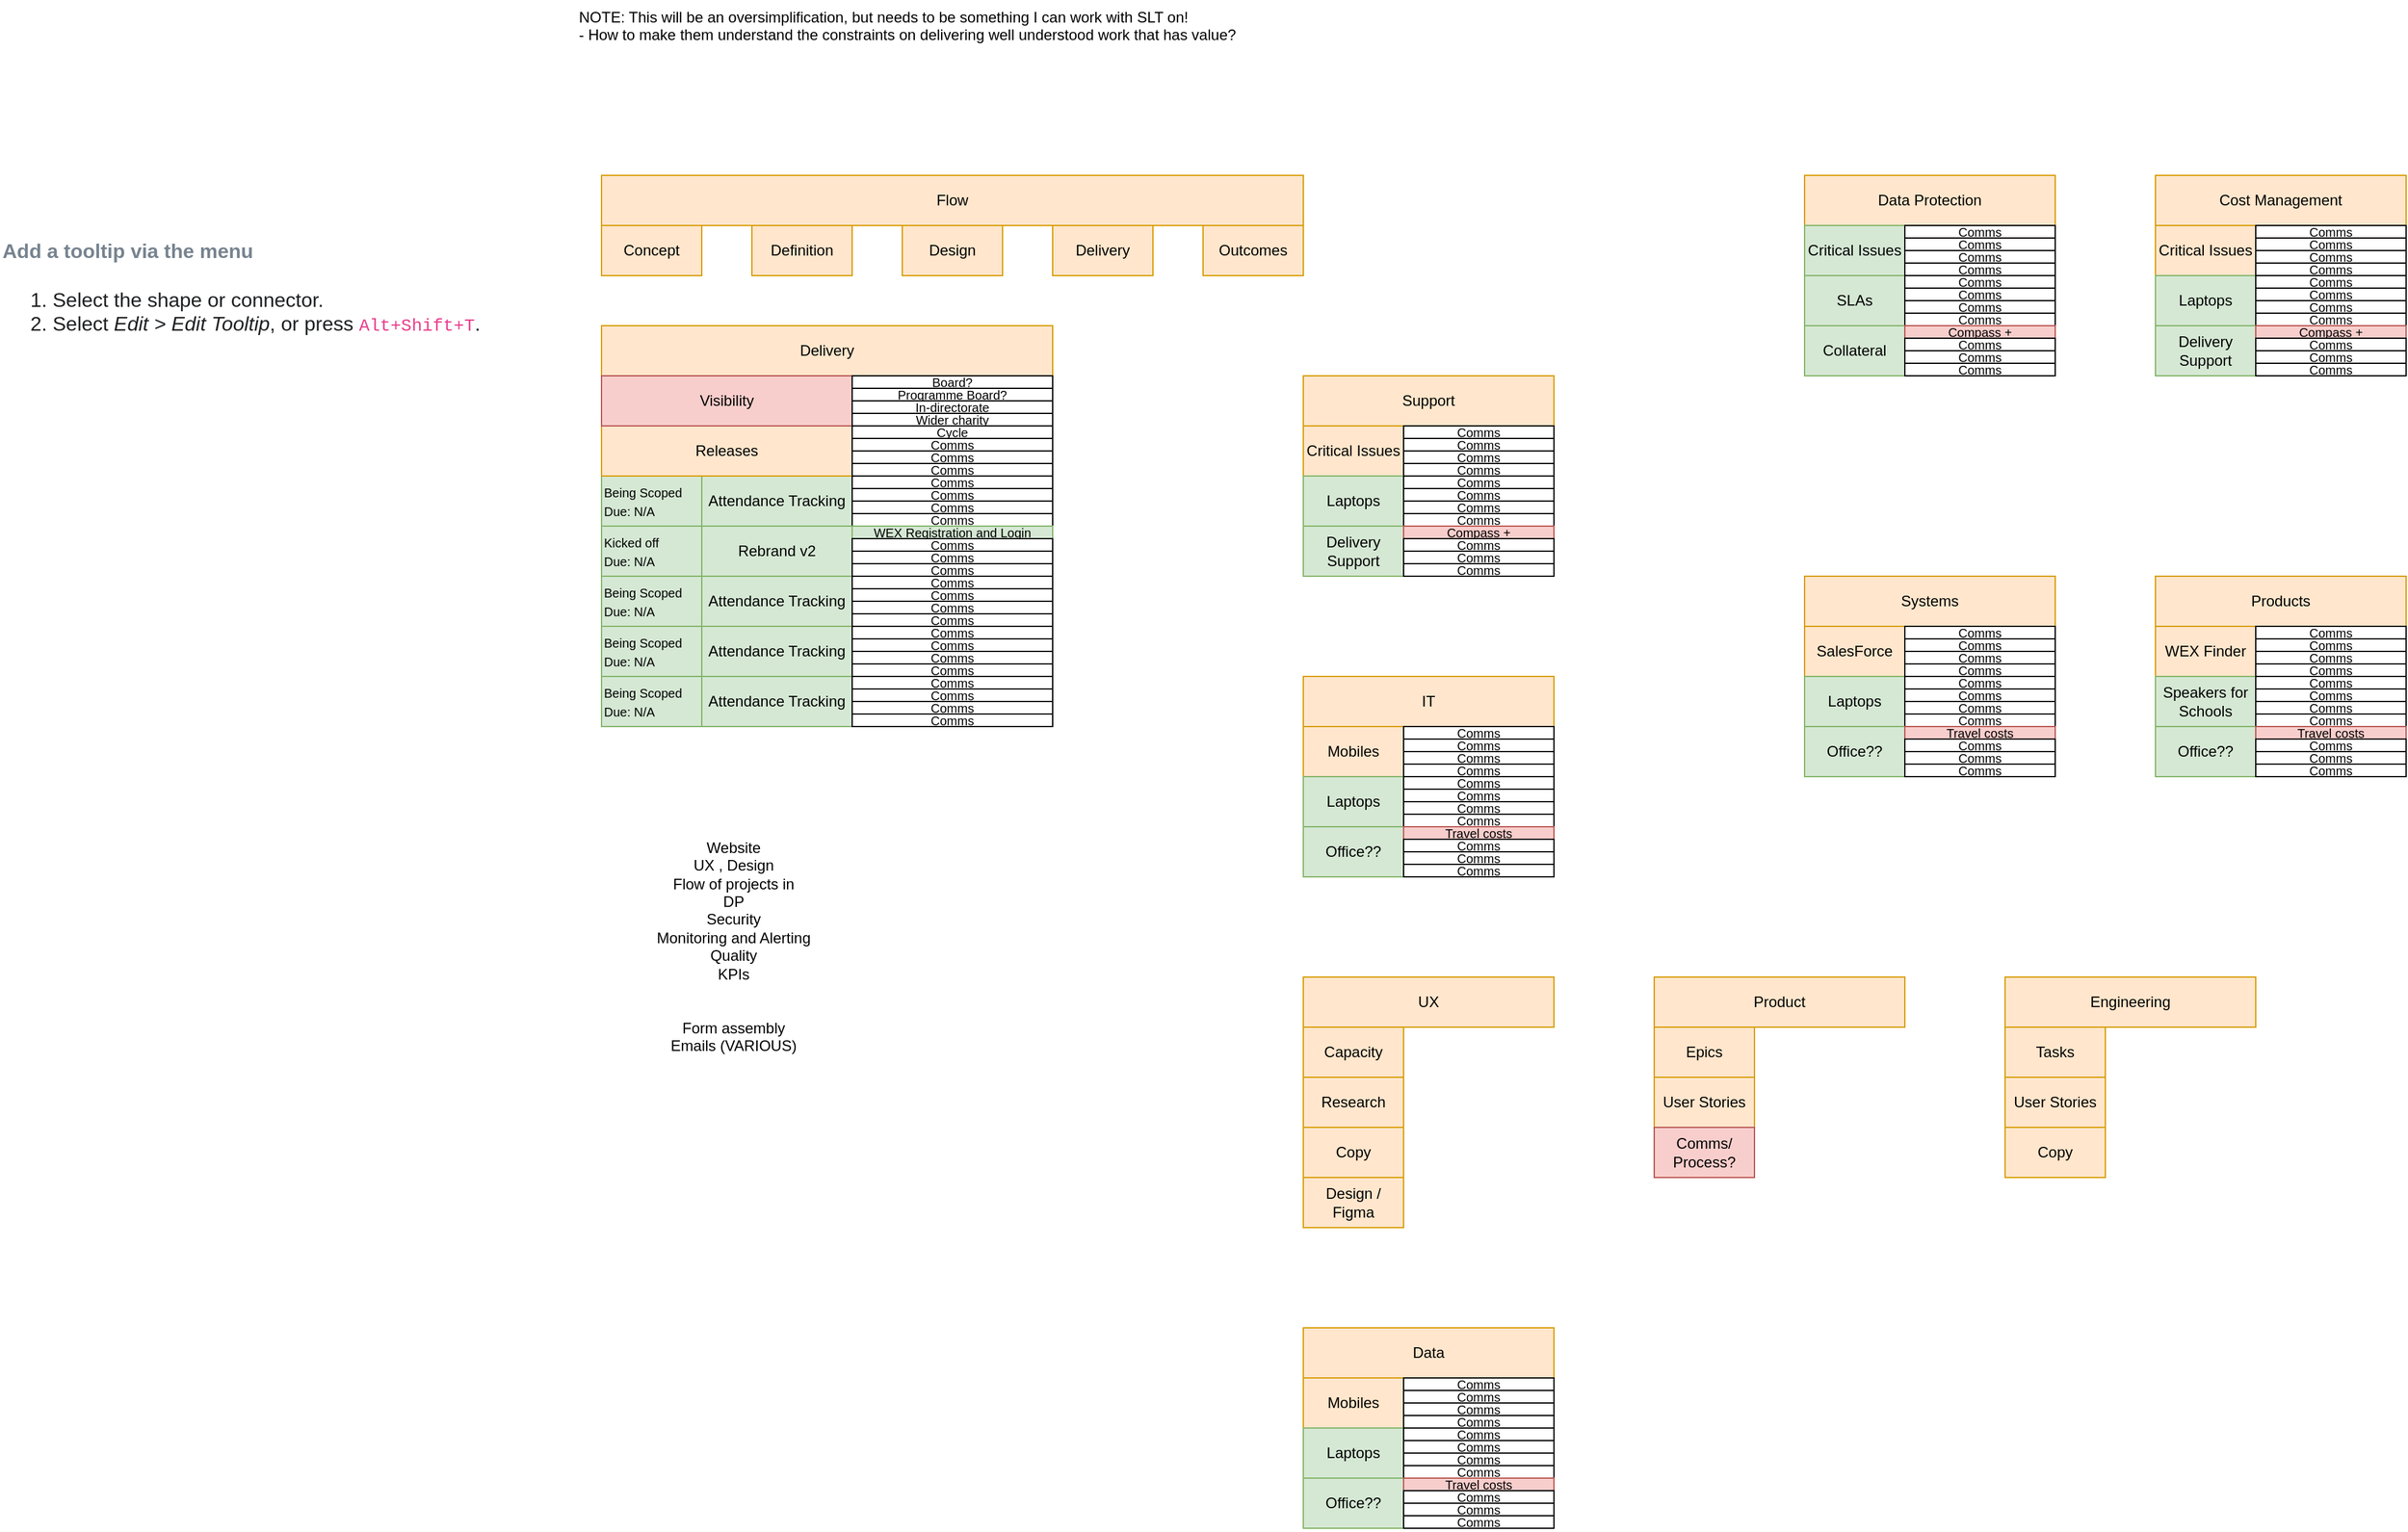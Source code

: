 <mxfile version="28.2.5">
  <diagram name="Page-1" id="2lxO7EbtZyUlad4pOYtL">
    <mxGraphModel dx="2276" dy="1851" grid="1" gridSize="10" guides="1" tooltips="1" connect="1" arrows="1" fold="1" page="1" pageScale="1" pageWidth="850" pageHeight="1100" math="0" shadow="0">
      <root>
        <mxCell id="0" />
        <mxCell id="1" parent="0" />
        <UserObject label="IT" tooltip="- KPIs for IT?&#xa;- What is good vs great?&#xa;- Visibility of capacity?&#xa;" id="mEJ6w_H8EPU12mAF9A9W-1">
          <mxCell style="rounded=0;whiteSpace=wrap;html=1;fillColor=#ffe6cc;strokeColor=#d79b00;" parent="1" vertex="1">
            <mxGeometry x="560" y="440" width="200" height="40" as="geometry" />
          </mxCell>
        </UserObject>
        <mxCell id="mEJ6w_H8EPU12mAF9A9W-2" value="Mobiles" style="rounded=0;whiteSpace=wrap;html=1;fillColor=#ffe6cc;strokeColor=#d79b00;" parent="1" vertex="1">
          <mxGeometry x="560" y="480" width="80" height="40" as="geometry" />
        </mxCell>
        <mxCell id="mEJ6w_H8EPU12mAF9A9W-3" value="&lt;font style=&quot;font-size: 10px;&quot;&gt;Comms&lt;/font&gt;" style="rounded=0;whiteSpace=wrap;html=1;" parent="1" vertex="1">
          <mxGeometry x="640" y="480" width="120" height="10" as="geometry" />
        </mxCell>
        <mxCell id="mEJ6w_H8EPU12mAF9A9W-4" value="&lt;font style=&quot;font-size: 10px;&quot;&gt;Comms&lt;/font&gt;" style="rounded=0;whiteSpace=wrap;html=1;" parent="1" vertex="1">
          <mxGeometry x="640" y="490" width="120" height="10" as="geometry" />
        </mxCell>
        <mxCell id="mEJ6w_H8EPU12mAF9A9W-5" value="&lt;font style=&quot;font-size: 10px;&quot;&gt;Comms&lt;/font&gt;" style="rounded=0;whiteSpace=wrap;html=1;" parent="1" vertex="1">
          <mxGeometry x="640" y="500" width="120" height="10" as="geometry" />
        </mxCell>
        <mxCell id="mEJ6w_H8EPU12mAF9A9W-6" value="&lt;font style=&quot;font-size: 10px;&quot;&gt;Comms&lt;/font&gt;" style="rounded=0;whiteSpace=wrap;html=1;" parent="1" vertex="1">
          <mxGeometry x="640" y="510" width="120" height="10" as="geometry" />
        </mxCell>
        <mxCell id="2G15BkCVdRAN__nvlhu--1" value="Website&lt;div&gt;UX , Design&lt;/div&gt;&lt;div&gt;Flow of projects in&lt;/div&gt;&lt;div&gt;DP&lt;/div&gt;&lt;div&gt;Security&lt;/div&gt;&lt;div&gt;Monitoring and Alerting&lt;/div&gt;&lt;div&gt;Quality&lt;/div&gt;&lt;div&gt;KPIs&lt;/div&gt;&lt;div&gt;&lt;br&gt;&lt;/div&gt;&lt;div&gt;&lt;br&gt;&lt;/div&gt;&lt;div&gt;Form assembly&lt;/div&gt;&lt;div&gt;Emails (VARIOUS)&lt;/div&gt;&lt;div&gt;&lt;br&gt;&lt;/div&gt;&lt;div&gt;&lt;br&gt;&lt;/div&gt;" style="text;html=1;align=center;verticalAlign=middle;resizable=0;points=[];autosize=1;strokeColor=none;fillColor=none;" vertex="1" parent="1">
          <mxGeometry x="30" y="565" width="150" height="210" as="geometry" />
        </mxCell>
        <mxCell id="2G15BkCVdRAN__nvlhu--2" value="&lt;p style=&quot;box-sizing: border-box; margin-top: 0px; margin-bottom: 1rem; color: rgb(119, 131, 143); line-height: 1.7; font-family: Poppins, Helvetica, Arial, sans-serif; font-size: 16px; font-style: normal; font-variant-ligatures: normal; font-variant-caps: normal; font-weight: 400; letter-spacing: normal; orphans: 2; text-align: left; text-indent: 0px; text-transform: none; widows: 2; word-spacing: 0px; -webkit-text-stroke-width: 0px; white-space: normal; background-color: rgb(255, 255, 255); text-decoration-thickness: initial; text-decoration-style: initial; text-decoration-color: initial;&quot;&gt;&lt;strong style=&quot;box-sizing: border-box; font-weight: 600;&quot;&gt;Add a tooltip via the menu&lt;/strong&gt;&lt;/p&gt;&lt;ol style=&quot;box-sizing: border-box; margin-top: 0px; margin-bottom: 1rem; color: rgb(30, 32, 34); font-family: Poppins, Helvetica, Arial, sans-serif; font-size: 16px; font-style: normal; font-variant-ligatures: normal; font-variant-caps: normal; font-weight: 400; letter-spacing: normal; orphans: 2; text-align: left; text-indent: 0px; text-transform: none; widows: 2; word-spacing: 0px; -webkit-text-stroke-width: 0px; white-space: normal; background-color: rgb(255, 255, 255); text-decoration-thickness: initial; text-decoration-style: initial; text-decoration-color: initial;&quot;&gt;&lt;li style=&quot;box-sizing: border-box;&quot;&gt;Select the shape or connector.&lt;/li&gt;&lt;li style=&quot;box-sizing: border-box;&quot;&gt;Select&lt;span&gt;&amp;nbsp;&lt;/span&gt;&lt;em style=&quot;box-sizing: border-box;&quot;&gt;Edit &amp;gt; Edit Tooltip&lt;/em&gt;, or press&lt;span&gt;&amp;nbsp;&lt;/span&gt;&lt;code class=&quot;language-plaintext highlighter-rouge&quot; style=&quot;box-sizing: border-box; font-family: SFMono-Regular, Menlo, Monaco, Consolas, &amp;quot;Liberation Mono&amp;quot;, &amp;quot;Courier New&amp;quot;, monospace; font-size: 14px; color: rgb(232, 62, 140); word-break: break-word;&quot;&gt;Alt+Shift+T&lt;/code&gt;.&lt;/li&gt;&lt;/ol&gt;" style="text;whiteSpace=wrap;html=1;" vertex="1" parent="1">
          <mxGeometry x="-480" y="80" width="410" height="120" as="geometry" />
        </mxCell>
        <UserObject label="Delivery" tooltip="- KPIs for IT?&#xa;- What is good vs great?&#xa;- Visibility of capacity?&#xa;" id="2G15BkCVdRAN__nvlhu--3">
          <mxCell style="rounded=0;whiteSpace=wrap;html=1;fillColor=#ffe6cc;strokeColor=#d79b00;" vertex="1" parent="1">
            <mxGeometry y="160" width="360" height="40" as="geometry" />
          </mxCell>
        </UserObject>
        <mxCell id="2G15BkCVdRAN__nvlhu--4" value="Attendance Tracking" style="rounded=0;whiteSpace=wrap;html=1;fillColor=#d5e8d4;strokeColor=#82b366;" vertex="1" parent="1">
          <mxGeometry x="80" y="280" width="120" height="40" as="geometry" />
        </mxCell>
        <mxCell id="2G15BkCVdRAN__nvlhu--5" value="&lt;font style=&quot;font-size: 10px;&quot;&gt;Comms&lt;/font&gt;" style="rounded=0;whiteSpace=wrap;html=1;" vertex="1" parent="1">
          <mxGeometry x="200" y="280" width="160" height="10" as="geometry" />
        </mxCell>
        <mxCell id="2G15BkCVdRAN__nvlhu--6" value="&lt;font style=&quot;font-size: 10px;&quot;&gt;Comms&lt;/font&gt;" style="rounded=0;whiteSpace=wrap;html=1;" vertex="1" parent="1">
          <mxGeometry x="200" y="290" width="160" height="10" as="geometry" />
        </mxCell>
        <mxCell id="2G15BkCVdRAN__nvlhu--7" value="&lt;font style=&quot;font-size: 10px;&quot;&gt;Comms&lt;/font&gt;" style="rounded=0;whiteSpace=wrap;html=1;" vertex="1" parent="1">
          <mxGeometry x="200" y="300" width="160" height="10" as="geometry" />
        </mxCell>
        <mxCell id="2G15BkCVdRAN__nvlhu--8" value="&lt;font style=&quot;font-size: 10px;&quot;&gt;Comms&lt;/font&gt;" style="rounded=0;whiteSpace=wrap;html=1;" vertex="1" parent="1">
          <mxGeometry x="200" y="310" width="160" height="10" as="geometry" />
        </mxCell>
        <mxCell id="2G15BkCVdRAN__nvlhu--9" value="Laptops" style="rounded=0;whiteSpace=wrap;html=1;fillColor=#d5e8d4;strokeColor=#82b366;" vertex="1" parent="1">
          <mxGeometry x="560" y="520" width="80" height="40" as="geometry" />
        </mxCell>
        <UserObject label="Office??" tooltip="- Why is this here?" id="2G15BkCVdRAN__nvlhu--10">
          <mxCell style="rounded=0;whiteSpace=wrap;html=1;fillColor=#d5e8d4;strokeColor=#82b366;" vertex="1" parent="1">
            <mxGeometry x="560" y="560" width="80" height="40" as="geometry" />
          </mxCell>
        </UserObject>
        <UserObject label="Flow" tooltip="- KPIs for IT?&#xa;- What is good vs great?&#xa;- Visibility of capacity?&#xa;" id="2G15BkCVdRAN__nvlhu--11">
          <mxCell style="rounded=0;whiteSpace=wrap;html=1;fillColor=#ffe6cc;strokeColor=#d79b00;" vertex="1" parent="1">
            <mxGeometry y="40" width="560" height="40" as="geometry" />
          </mxCell>
        </UserObject>
        <mxCell id="2G15BkCVdRAN__nvlhu--12" value="Concept" style="rounded=0;whiteSpace=wrap;html=1;fillColor=#ffe6cc;strokeColor=#d79b00;" vertex="1" parent="1">
          <mxGeometry y="80" width="80" height="40" as="geometry" />
        </mxCell>
        <mxCell id="2G15BkCVdRAN__nvlhu--13" value="Definition" style="rounded=0;whiteSpace=wrap;html=1;fillColor=#ffe6cc;strokeColor=#d79b00;" vertex="1" parent="1">
          <mxGeometry x="120" y="80" width="80" height="40" as="geometry" />
        </mxCell>
        <mxCell id="2G15BkCVdRAN__nvlhu--14" value="Design" style="rounded=0;whiteSpace=wrap;html=1;fillColor=#ffe6cc;strokeColor=#d79b00;" vertex="1" parent="1">
          <mxGeometry x="240" y="80" width="80" height="40" as="geometry" />
        </mxCell>
        <mxCell id="2G15BkCVdRAN__nvlhu--15" value="Delivery" style="rounded=0;whiteSpace=wrap;html=1;fillColor=#ffe6cc;strokeColor=#d79b00;" vertex="1" parent="1">
          <mxGeometry x="360" y="80" width="80" height="40" as="geometry" />
        </mxCell>
        <mxCell id="2G15BkCVdRAN__nvlhu--16" value="Outcomes" style="rounded=0;whiteSpace=wrap;html=1;fillColor=#ffe6cc;strokeColor=#d79b00;" vertex="1" parent="1">
          <mxGeometry x="480" y="80" width="80" height="40" as="geometry" />
        </mxCell>
        <mxCell id="2G15BkCVdRAN__nvlhu--17" value="NOTE: This will be an oversimplification, but needs to be something I can work with SLT on!&lt;div&gt;- How to make them understand the constraints on delivering well understood work that has value?&lt;/div&gt;&lt;div&gt;&lt;br&gt;&lt;/div&gt;&lt;div&gt;&lt;br&gt;&lt;/div&gt;" style="text;html=1;align=left;verticalAlign=middle;resizable=0;points=[];autosize=1;strokeColor=none;fillColor=none;" vertex="1" parent="1">
          <mxGeometry x="-20" y="-100" width="550" height="70" as="geometry" />
        </mxCell>
        <mxCell id="2G15BkCVdRAN__nvlhu--18" value="&lt;font style=&quot;font-size: 10px;&quot;&gt;Comms&lt;/font&gt;" style="rounded=0;whiteSpace=wrap;html=1;" vertex="1" parent="1">
          <mxGeometry x="640" y="520" width="120" height="10" as="geometry" />
        </mxCell>
        <mxCell id="2G15BkCVdRAN__nvlhu--19" value="&lt;font style=&quot;font-size: 10px;&quot;&gt;Comms&lt;/font&gt;" style="rounded=0;whiteSpace=wrap;html=1;" vertex="1" parent="1">
          <mxGeometry x="640" y="530" width="120" height="10" as="geometry" />
        </mxCell>
        <mxCell id="2G15BkCVdRAN__nvlhu--20" value="&lt;font style=&quot;font-size: 10px;&quot;&gt;Comms&lt;/font&gt;" style="rounded=0;whiteSpace=wrap;html=1;" vertex="1" parent="1">
          <mxGeometry x="640" y="540" width="120" height="10" as="geometry" />
        </mxCell>
        <mxCell id="2G15BkCVdRAN__nvlhu--21" value="&lt;font style=&quot;font-size: 10px;&quot;&gt;Comms&lt;/font&gt;" style="rounded=0;whiteSpace=wrap;html=1;" vertex="1" parent="1">
          <mxGeometry x="640" y="550" width="120" height="10" as="geometry" />
        </mxCell>
        <UserObject label="&lt;font style=&quot;font-size: 10px;&quot;&gt;Travel costs&lt;/font&gt;" tooltip="- Andy on remote contract." id="2G15BkCVdRAN__nvlhu--22">
          <mxCell style="rounded=0;whiteSpace=wrap;html=1;fillColor=#f8cecc;strokeColor=#b85450;" vertex="1" parent="1">
            <mxGeometry x="640" y="560" width="120" height="10" as="geometry" />
          </mxCell>
        </UserObject>
        <mxCell id="2G15BkCVdRAN__nvlhu--23" value="&lt;font style=&quot;font-size: 10px;&quot;&gt;Comms&lt;/font&gt;" style="rounded=0;whiteSpace=wrap;html=1;" vertex="1" parent="1">
          <mxGeometry x="640" y="570" width="120" height="10" as="geometry" />
        </mxCell>
        <mxCell id="2G15BkCVdRAN__nvlhu--24" value="&lt;font style=&quot;font-size: 10px;&quot;&gt;Comms&lt;/font&gt;" style="rounded=0;whiteSpace=wrap;html=1;" vertex="1" parent="1">
          <mxGeometry x="640" y="580" width="120" height="10" as="geometry" />
        </mxCell>
        <mxCell id="2G15BkCVdRAN__nvlhu--25" value="&lt;font style=&quot;font-size: 10px;&quot;&gt;Comms&lt;/font&gt;" style="rounded=0;whiteSpace=wrap;html=1;" vertex="1" parent="1">
          <mxGeometry x="640" y="590" width="120" height="10" as="geometry" />
        </mxCell>
        <UserObject label="UX" tooltip="- KPIs for IT?&#xa;- What is good vs great?&#xa;- Visibility of capacity?&#xa;" id="2G15BkCVdRAN__nvlhu--26">
          <mxCell style="rounded=0;whiteSpace=wrap;html=1;fillColor=#ffe6cc;strokeColor=#d79b00;" vertex="1" parent="1">
            <mxGeometry x="560" y="680" width="200" height="40" as="geometry" />
          </mxCell>
        </UserObject>
        <UserObject label="Capacity" tooltip="- KPIs for IT?&#xa;- What is good vs great?&#xa;- Visibility of capacity?&#xa;" id="2G15BkCVdRAN__nvlhu--27">
          <mxCell style="rounded=0;whiteSpace=wrap;html=1;fillColor=#ffe6cc;strokeColor=#d79b00;" vertex="1" parent="1">
            <mxGeometry x="560" y="720" width="80" height="40" as="geometry" />
          </mxCell>
        </UserObject>
        <UserObject label="Research" tooltip="- KPIs for IT?&#xa;- What is good vs great?&#xa;- Visibility of capacity?&#xa;" id="2G15BkCVdRAN__nvlhu--28">
          <mxCell style="rounded=0;whiteSpace=wrap;html=1;fillColor=#ffe6cc;strokeColor=#d79b00;" vertex="1" parent="1">
            <mxGeometry x="560" y="760" width="80" height="40" as="geometry" />
          </mxCell>
        </UserObject>
        <mxCell id="2G15BkCVdRAN__nvlhu--29" value="&lt;font style=&quot;font-size: 10px;&quot;&gt;Being Scoped&lt;/font&gt;&lt;div&gt;&lt;font style=&quot;font-size: 10px;&quot;&gt;Due: N/A&lt;/font&gt;&lt;/div&gt;" style="rounded=0;whiteSpace=wrap;html=1;align=left;fillColor=#d5e8d4;strokeColor=#82b366;" vertex="1" parent="1">
          <mxGeometry y="280" width="80" height="40" as="geometry" />
        </mxCell>
        <mxCell id="2G15BkCVdRAN__nvlhu--30" value="Rebrand v2" style="rounded=0;whiteSpace=wrap;html=1;fillColor=#d5e8d4;strokeColor=#82b366;" vertex="1" parent="1">
          <mxGeometry x="80" y="320" width="120" height="40" as="geometry" />
        </mxCell>
        <mxCell id="2G15BkCVdRAN__nvlhu--31" value="&lt;font style=&quot;font-size: 10px;&quot;&gt;WEX Registration and Login&lt;/font&gt;" style="rounded=0;whiteSpace=wrap;html=1;fillColor=#d5e8d4;strokeColor=#82b366;" vertex="1" parent="1">
          <mxGeometry x="200" y="320" width="160" height="10" as="geometry" />
        </mxCell>
        <mxCell id="2G15BkCVdRAN__nvlhu--32" value="&lt;font style=&quot;font-size: 10px;&quot;&gt;Comms&lt;/font&gt;" style="rounded=0;whiteSpace=wrap;html=1;" vertex="1" parent="1">
          <mxGeometry x="200" y="330" width="160" height="10" as="geometry" />
        </mxCell>
        <mxCell id="2G15BkCVdRAN__nvlhu--33" value="&lt;font style=&quot;font-size: 10px;&quot;&gt;Comms&lt;/font&gt;" style="rounded=0;whiteSpace=wrap;html=1;" vertex="1" parent="1">
          <mxGeometry x="200" y="340" width="160" height="10" as="geometry" />
        </mxCell>
        <mxCell id="2G15BkCVdRAN__nvlhu--34" value="&lt;font style=&quot;font-size: 10px;&quot;&gt;Comms&lt;/font&gt;" style="rounded=0;whiteSpace=wrap;html=1;" vertex="1" parent="1">
          <mxGeometry x="200" y="350" width="160" height="10" as="geometry" />
        </mxCell>
        <mxCell id="2G15BkCVdRAN__nvlhu--35" value="&lt;font style=&quot;font-size: 10px;&quot;&gt;Kicked off&lt;/font&gt;&lt;div&gt;&lt;font style=&quot;font-size: 10px;&quot;&gt;Due: N/A&lt;/font&gt;&lt;/div&gt;" style="rounded=0;whiteSpace=wrap;html=1;align=left;fillColor=#d5e8d4;strokeColor=#82b366;" vertex="1" parent="1">
          <mxGeometry y="320" width="80" height="40" as="geometry" />
        </mxCell>
        <mxCell id="2G15BkCVdRAN__nvlhu--36" value="Attendance Tracking" style="rounded=0;whiteSpace=wrap;html=1;fillColor=#d5e8d4;strokeColor=#82b366;" vertex="1" parent="1">
          <mxGeometry x="80" y="360" width="120" height="40" as="geometry" />
        </mxCell>
        <mxCell id="2G15BkCVdRAN__nvlhu--37" value="&lt;font style=&quot;font-size: 10px;&quot;&gt;Comms&lt;/font&gt;" style="rounded=0;whiteSpace=wrap;html=1;" vertex="1" parent="1">
          <mxGeometry x="200" y="360" width="160" height="10" as="geometry" />
        </mxCell>
        <mxCell id="2G15BkCVdRAN__nvlhu--38" value="&lt;font style=&quot;font-size: 10px;&quot;&gt;Comms&lt;/font&gt;" style="rounded=0;whiteSpace=wrap;html=1;" vertex="1" parent="1">
          <mxGeometry x="200" y="370" width="160" height="10" as="geometry" />
        </mxCell>
        <mxCell id="2G15BkCVdRAN__nvlhu--39" value="&lt;font style=&quot;font-size: 10px;&quot;&gt;Comms&lt;/font&gt;" style="rounded=0;whiteSpace=wrap;html=1;" vertex="1" parent="1">
          <mxGeometry x="200" y="380" width="160" height="10" as="geometry" />
        </mxCell>
        <mxCell id="2G15BkCVdRAN__nvlhu--40" value="&lt;font style=&quot;font-size: 10px;&quot;&gt;Comms&lt;/font&gt;" style="rounded=0;whiteSpace=wrap;html=1;" vertex="1" parent="1">
          <mxGeometry x="200" y="390" width="160" height="10" as="geometry" />
        </mxCell>
        <mxCell id="2G15BkCVdRAN__nvlhu--41" value="&lt;font style=&quot;font-size: 10px;&quot;&gt;Being Scoped&lt;/font&gt;&lt;div&gt;&lt;font style=&quot;font-size: 10px;&quot;&gt;Due: N/A&lt;/font&gt;&lt;/div&gt;" style="rounded=0;whiteSpace=wrap;html=1;align=left;fillColor=#d5e8d4;strokeColor=#82b366;" vertex="1" parent="1">
          <mxGeometry y="360" width="80" height="40" as="geometry" />
        </mxCell>
        <mxCell id="2G15BkCVdRAN__nvlhu--42" value="Attendance Tracking" style="rounded=0;whiteSpace=wrap;html=1;fillColor=#d5e8d4;strokeColor=#82b366;" vertex="1" parent="1">
          <mxGeometry x="80" y="400" width="120" height="40" as="geometry" />
        </mxCell>
        <mxCell id="2G15BkCVdRAN__nvlhu--43" value="&lt;font style=&quot;font-size: 10px;&quot;&gt;Comms&lt;/font&gt;" style="rounded=0;whiteSpace=wrap;html=1;" vertex="1" parent="1">
          <mxGeometry x="200" y="400" width="160" height="10" as="geometry" />
        </mxCell>
        <mxCell id="2G15BkCVdRAN__nvlhu--44" value="&lt;font style=&quot;font-size: 10px;&quot;&gt;Comms&lt;/font&gt;" style="rounded=0;whiteSpace=wrap;html=1;" vertex="1" parent="1">
          <mxGeometry x="200" y="410" width="160" height="10" as="geometry" />
        </mxCell>
        <mxCell id="2G15BkCVdRAN__nvlhu--45" value="&lt;font style=&quot;font-size: 10px;&quot;&gt;Comms&lt;/font&gt;" style="rounded=0;whiteSpace=wrap;html=1;" vertex="1" parent="1">
          <mxGeometry x="200" y="420" width="160" height="10" as="geometry" />
        </mxCell>
        <mxCell id="2G15BkCVdRAN__nvlhu--46" value="&lt;font style=&quot;font-size: 10px;&quot;&gt;Comms&lt;/font&gt;" style="rounded=0;whiteSpace=wrap;html=1;" vertex="1" parent="1">
          <mxGeometry x="200" y="430" width="160" height="10" as="geometry" />
        </mxCell>
        <mxCell id="2G15BkCVdRAN__nvlhu--47" value="&lt;font style=&quot;font-size: 10px;&quot;&gt;Being Scoped&lt;/font&gt;&lt;div&gt;&lt;font style=&quot;font-size: 10px;&quot;&gt;Due: N/A&lt;/font&gt;&lt;/div&gt;" style="rounded=0;whiteSpace=wrap;html=1;align=left;fillColor=#d5e8d4;strokeColor=#82b366;" vertex="1" parent="1">
          <mxGeometry y="400" width="80" height="40" as="geometry" />
        </mxCell>
        <mxCell id="2G15BkCVdRAN__nvlhu--48" value="Attendance Tracking" style="rounded=0;whiteSpace=wrap;html=1;fillColor=#d5e8d4;strokeColor=#82b366;" vertex="1" parent="1">
          <mxGeometry x="80" y="440" width="120" height="40" as="geometry" />
        </mxCell>
        <mxCell id="2G15BkCVdRAN__nvlhu--49" value="&lt;font style=&quot;font-size: 10px;&quot;&gt;Comms&lt;/font&gt;" style="rounded=0;whiteSpace=wrap;html=1;" vertex="1" parent="1">
          <mxGeometry x="200" y="440" width="160" height="10" as="geometry" />
        </mxCell>
        <mxCell id="2G15BkCVdRAN__nvlhu--50" value="&lt;font style=&quot;font-size: 10px;&quot;&gt;Comms&lt;/font&gt;" style="rounded=0;whiteSpace=wrap;html=1;" vertex="1" parent="1">
          <mxGeometry x="200" y="450" width="160" height="10" as="geometry" />
        </mxCell>
        <mxCell id="2G15BkCVdRAN__nvlhu--51" value="&lt;font style=&quot;font-size: 10px;&quot;&gt;Comms&lt;/font&gt;" style="rounded=0;whiteSpace=wrap;html=1;" vertex="1" parent="1">
          <mxGeometry x="200" y="460" width="160" height="10" as="geometry" />
        </mxCell>
        <mxCell id="2G15BkCVdRAN__nvlhu--52" value="&lt;font style=&quot;font-size: 10px;&quot;&gt;Comms&lt;/font&gt;" style="rounded=0;whiteSpace=wrap;html=1;" vertex="1" parent="1">
          <mxGeometry x="200" y="470" width="160" height="10" as="geometry" />
        </mxCell>
        <mxCell id="2G15BkCVdRAN__nvlhu--53" value="&lt;font style=&quot;font-size: 10px;&quot;&gt;Being Scoped&lt;/font&gt;&lt;div&gt;&lt;font style=&quot;font-size: 10px;&quot;&gt;Due: N/A&lt;/font&gt;&lt;/div&gt;" style="rounded=0;whiteSpace=wrap;html=1;align=left;fillColor=#d5e8d4;strokeColor=#82b366;" vertex="1" parent="1">
          <mxGeometry y="440" width="80" height="40" as="geometry" />
        </mxCell>
        <UserObject label="Support" tooltip="- KPIs for IT?&#xa;- What is good vs great?&#xa;- Visibility of capacity?&#xa;" id="2G15BkCVdRAN__nvlhu--54">
          <mxCell style="rounded=0;whiteSpace=wrap;html=1;fillColor=#ffe6cc;strokeColor=#d79b00;" vertex="1" parent="1">
            <mxGeometry x="560" y="200" width="200" height="40" as="geometry" />
          </mxCell>
        </UserObject>
        <mxCell id="2G15BkCVdRAN__nvlhu--55" value="Critical Issues" style="rounded=0;whiteSpace=wrap;html=1;fillColor=#ffe6cc;strokeColor=#d79b00;" vertex="1" parent="1">
          <mxGeometry x="560" y="240" width="80" height="40" as="geometry" />
        </mxCell>
        <mxCell id="2G15BkCVdRAN__nvlhu--56" value="&lt;font style=&quot;font-size: 10px;&quot;&gt;Comms&lt;/font&gt;" style="rounded=0;whiteSpace=wrap;html=1;" vertex="1" parent="1">
          <mxGeometry x="640" y="240" width="120" height="10" as="geometry" />
        </mxCell>
        <mxCell id="2G15BkCVdRAN__nvlhu--57" value="&lt;font style=&quot;font-size: 10px;&quot;&gt;Comms&lt;/font&gt;" style="rounded=0;whiteSpace=wrap;html=1;" vertex="1" parent="1">
          <mxGeometry x="640" y="250" width="120" height="10" as="geometry" />
        </mxCell>
        <mxCell id="2G15BkCVdRAN__nvlhu--58" value="&lt;font style=&quot;font-size: 10px;&quot;&gt;Comms&lt;/font&gt;" style="rounded=0;whiteSpace=wrap;html=1;" vertex="1" parent="1">
          <mxGeometry x="640" y="260" width="120" height="10" as="geometry" />
        </mxCell>
        <mxCell id="2G15BkCVdRAN__nvlhu--59" value="&lt;font style=&quot;font-size: 10px;&quot;&gt;Comms&lt;/font&gt;" style="rounded=0;whiteSpace=wrap;html=1;" vertex="1" parent="1">
          <mxGeometry x="640" y="270" width="120" height="10" as="geometry" />
        </mxCell>
        <mxCell id="2G15BkCVdRAN__nvlhu--60" value="Laptops" style="rounded=0;whiteSpace=wrap;html=1;fillColor=#d5e8d4;strokeColor=#82b366;" vertex="1" parent="1">
          <mxGeometry x="560" y="280" width="80" height="40" as="geometry" />
        </mxCell>
        <UserObject label="Delivery Support" tooltip="- Why is this here?" id="2G15BkCVdRAN__nvlhu--61">
          <mxCell style="rounded=0;whiteSpace=wrap;html=1;fillColor=#d5e8d4;strokeColor=#82b366;" vertex="1" parent="1">
            <mxGeometry x="560" y="320" width="80" height="40" as="geometry" />
          </mxCell>
        </UserObject>
        <mxCell id="2G15BkCVdRAN__nvlhu--62" value="&lt;font style=&quot;font-size: 10px;&quot;&gt;Comms&lt;/font&gt;" style="rounded=0;whiteSpace=wrap;html=1;" vertex="1" parent="1">
          <mxGeometry x="640" y="280" width="120" height="10" as="geometry" />
        </mxCell>
        <mxCell id="2G15BkCVdRAN__nvlhu--63" value="&lt;font style=&quot;font-size: 10px;&quot;&gt;Comms&lt;/font&gt;" style="rounded=0;whiteSpace=wrap;html=1;" vertex="1" parent="1">
          <mxGeometry x="640" y="290" width="120" height="10" as="geometry" />
        </mxCell>
        <mxCell id="2G15BkCVdRAN__nvlhu--64" value="&lt;font style=&quot;font-size: 10px;&quot;&gt;Comms&lt;/font&gt;" style="rounded=0;whiteSpace=wrap;html=1;" vertex="1" parent="1">
          <mxGeometry x="640" y="300" width="120" height="10" as="geometry" />
        </mxCell>
        <mxCell id="2G15BkCVdRAN__nvlhu--65" value="&lt;font style=&quot;font-size: 10px;&quot;&gt;Comms&lt;/font&gt;" style="rounded=0;whiteSpace=wrap;html=1;" vertex="1" parent="1">
          <mxGeometry x="640" y="310" width="120" height="10" as="geometry" />
        </mxCell>
        <UserObject label="&lt;font style=&quot;font-size: 10px;&quot;&gt;Compass +&lt;/font&gt;" tooltip="- Andy on remote contract." id="2G15BkCVdRAN__nvlhu--66">
          <mxCell style="rounded=0;whiteSpace=wrap;html=1;fillColor=#f8cecc;strokeColor=#b85450;" vertex="1" parent="1">
            <mxGeometry x="640" y="320" width="120" height="10" as="geometry" />
          </mxCell>
        </UserObject>
        <mxCell id="2G15BkCVdRAN__nvlhu--67" value="&lt;font style=&quot;font-size: 10px;&quot;&gt;Comms&lt;/font&gt;" style="rounded=0;whiteSpace=wrap;html=1;" vertex="1" parent="1">
          <mxGeometry x="640" y="330" width="120" height="10" as="geometry" />
        </mxCell>
        <mxCell id="2G15BkCVdRAN__nvlhu--68" value="&lt;font style=&quot;font-size: 10px;&quot;&gt;Comms&lt;/font&gt;" style="rounded=0;whiteSpace=wrap;html=1;" vertex="1" parent="1">
          <mxGeometry x="640" y="340" width="120" height="10" as="geometry" />
        </mxCell>
        <mxCell id="2G15BkCVdRAN__nvlhu--69" value="&lt;font style=&quot;font-size: 10px;&quot;&gt;Comms&lt;/font&gt;" style="rounded=0;whiteSpace=wrap;html=1;" vertex="1" parent="1">
          <mxGeometry x="640" y="350" width="120" height="10" as="geometry" />
        </mxCell>
        <UserObject label="Data Protection" tooltip="- KPIs for IT?&#xa;- What is good vs great?&#xa;- Visibility of capacity?&#xa;" id="2G15BkCVdRAN__nvlhu--70">
          <mxCell style="rounded=0;whiteSpace=wrap;html=1;fillColor=#ffe6cc;strokeColor=#d79b00;" vertex="1" parent="1">
            <mxGeometry x="960" y="40" width="200" height="40" as="geometry" />
          </mxCell>
        </UserObject>
        <mxCell id="2G15BkCVdRAN__nvlhu--71" value="Critical Issues" style="rounded=0;whiteSpace=wrap;html=1;fillColor=#d5e8d4;strokeColor=#82b366;" vertex="1" parent="1">
          <mxGeometry x="960" y="80" width="80" height="40" as="geometry" />
        </mxCell>
        <mxCell id="2G15BkCVdRAN__nvlhu--72" value="&lt;font style=&quot;font-size: 10px;&quot;&gt;Comms&lt;/font&gt;" style="rounded=0;whiteSpace=wrap;html=1;" vertex="1" parent="1">
          <mxGeometry x="1040" y="80" width="120" height="10" as="geometry" />
        </mxCell>
        <mxCell id="2G15BkCVdRAN__nvlhu--73" value="&lt;font style=&quot;font-size: 10px;&quot;&gt;Comms&lt;/font&gt;" style="rounded=0;whiteSpace=wrap;html=1;" vertex="1" parent="1">
          <mxGeometry x="1040" y="90" width="120" height="10" as="geometry" />
        </mxCell>
        <mxCell id="2G15BkCVdRAN__nvlhu--74" value="&lt;font style=&quot;font-size: 10px;&quot;&gt;Comms&lt;/font&gt;" style="rounded=0;whiteSpace=wrap;html=1;" vertex="1" parent="1">
          <mxGeometry x="1040" y="100" width="120" height="10" as="geometry" />
        </mxCell>
        <mxCell id="2G15BkCVdRAN__nvlhu--75" value="&lt;font style=&quot;font-size: 10px;&quot;&gt;Comms&lt;/font&gt;" style="rounded=0;whiteSpace=wrap;html=1;" vertex="1" parent="1">
          <mxGeometry x="1040" y="110" width="120" height="10" as="geometry" />
        </mxCell>
        <mxCell id="2G15BkCVdRAN__nvlhu--76" value="SLAs" style="rounded=0;whiteSpace=wrap;html=1;fillColor=#d5e8d4;strokeColor=#82b366;" vertex="1" parent="1">
          <mxGeometry x="960" y="120" width="80" height="40" as="geometry" />
        </mxCell>
        <UserObject label="Collateral" tooltip="- Why is this here?" id="2G15BkCVdRAN__nvlhu--77">
          <mxCell style="rounded=0;whiteSpace=wrap;html=1;fillColor=#d5e8d4;strokeColor=#82b366;" vertex="1" parent="1">
            <mxGeometry x="960" y="160" width="80" height="40" as="geometry" />
          </mxCell>
        </UserObject>
        <mxCell id="2G15BkCVdRAN__nvlhu--78" value="&lt;font style=&quot;font-size: 10px;&quot;&gt;Comms&lt;/font&gt;" style="rounded=0;whiteSpace=wrap;html=1;" vertex="1" parent="1">
          <mxGeometry x="1040" y="120" width="120" height="10" as="geometry" />
        </mxCell>
        <mxCell id="2G15BkCVdRAN__nvlhu--79" value="&lt;font style=&quot;font-size: 10px;&quot;&gt;Comms&lt;/font&gt;" style="rounded=0;whiteSpace=wrap;html=1;" vertex="1" parent="1">
          <mxGeometry x="1040" y="130" width="120" height="10" as="geometry" />
        </mxCell>
        <mxCell id="2G15BkCVdRAN__nvlhu--80" value="&lt;font style=&quot;font-size: 10px;&quot;&gt;Comms&lt;/font&gt;" style="rounded=0;whiteSpace=wrap;html=1;" vertex="1" parent="1">
          <mxGeometry x="1040" y="140" width="120" height="10" as="geometry" />
        </mxCell>
        <mxCell id="2G15BkCVdRAN__nvlhu--81" value="&lt;font style=&quot;font-size: 10px;&quot;&gt;Comms&lt;/font&gt;" style="rounded=0;whiteSpace=wrap;html=1;" vertex="1" parent="1">
          <mxGeometry x="1040" y="150" width="120" height="10" as="geometry" />
        </mxCell>
        <UserObject label="&lt;font style=&quot;font-size: 10px;&quot;&gt;Compass +&lt;/font&gt;" tooltip="- Andy on remote contract." id="2G15BkCVdRAN__nvlhu--82">
          <mxCell style="rounded=0;whiteSpace=wrap;html=1;fillColor=#f8cecc;strokeColor=#b85450;" vertex="1" parent="1">
            <mxGeometry x="1040" y="160" width="120" height="10" as="geometry" />
          </mxCell>
        </UserObject>
        <mxCell id="2G15BkCVdRAN__nvlhu--83" value="&lt;font style=&quot;font-size: 10px;&quot;&gt;Comms&lt;/font&gt;" style="rounded=0;whiteSpace=wrap;html=1;" vertex="1" parent="1">
          <mxGeometry x="1040" y="170" width="120" height="10" as="geometry" />
        </mxCell>
        <mxCell id="2G15BkCVdRAN__nvlhu--84" value="&lt;font style=&quot;font-size: 10px;&quot;&gt;Comms&lt;/font&gt;" style="rounded=0;whiteSpace=wrap;html=1;" vertex="1" parent="1">
          <mxGeometry x="1040" y="180" width="120" height="10" as="geometry" />
        </mxCell>
        <mxCell id="2G15BkCVdRAN__nvlhu--85" value="&lt;font style=&quot;font-size: 10px;&quot;&gt;Comms&lt;/font&gt;" style="rounded=0;whiteSpace=wrap;html=1;" vertex="1" parent="1">
          <mxGeometry x="1040" y="190" width="120" height="10" as="geometry" />
        </mxCell>
        <UserObject label="Systems" tooltip="- KPIs for IT?&#xa;- What is good vs great?&#xa;- Visibility of capacity?&#xa;" id="2G15BkCVdRAN__nvlhu--86">
          <mxCell style="rounded=0;whiteSpace=wrap;html=1;fillColor=#ffe6cc;strokeColor=#d79b00;" vertex="1" parent="1">
            <mxGeometry x="960" y="360" width="200" height="40" as="geometry" />
          </mxCell>
        </UserObject>
        <mxCell id="2G15BkCVdRAN__nvlhu--87" value="SalesForce" style="rounded=0;whiteSpace=wrap;html=1;fillColor=#ffe6cc;strokeColor=#d79b00;" vertex="1" parent="1">
          <mxGeometry x="960" y="400" width="80" height="40" as="geometry" />
        </mxCell>
        <mxCell id="2G15BkCVdRAN__nvlhu--88" value="&lt;font style=&quot;font-size: 10px;&quot;&gt;Comms&lt;/font&gt;" style="rounded=0;whiteSpace=wrap;html=1;" vertex="1" parent="1">
          <mxGeometry x="1040" y="400" width="120" height="10" as="geometry" />
        </mxCell>
        <mxCell id="2G15BkCVdRAN__nvlhu--89" value="&lt;font style=&quot;font-size: 10px;&quot;&gt;Comms&lt;/font&gt;" style="rounded=0;whiteSpace=wrap;html=1;" vertex="1" parent="1">
          <mxGeometry x="1040" y="410" width="120" height="10" as="geometry" />
        </mxCell>
        <mxCell id="2G15BkCVdRAN__nvlhu--90" value="&lt;font style=&quot;font-size: 10px;&quot;&gt;Comms&lt;/font&gt;" style="rounded=0;whiteSpace=wrap;html=1;" vertex="1" parent="1">
          <mxGeometry x="1040" y="420" width="120" height="10" as="geometry" />
        </mxCell>
        <mxCell id="2G15BkCVdRAN__nvlhu--91" value="&lt;font style=&quot;font-size: 10px;&quot;&gt;Comms&lt;/font&gt;" style="rounded=0;whiteSpace=wrap;html=1;" vertex="1" parent="1">
          <mxGeometry x="1040" y="430" width="120" height="10" as="geometry" />
        </mxCell>
        <mxCell id="2G15BkCVdRAN__nvlhu--92" value="Laptops" style="rounded=0;whiteSpace=wrap;html=1;fillColor=#d5e8d4;strokeColor=#82b366;" vertex="1" parent="1">
          <mxGeometry x="960" y="440" width="80" height="40" as="geometry" />
        </mxCell>
        <UserObject label="Office??" tooltip="- Why is this here?" id="2G15BkCVdRAN__nvlhu--93">
          <mxCell style="rounded=0;whiteSpace=wrap;html=1;fillColor=#d5e8d4;strokeColor=#82b366;" vertex="1" parent="1">
            <mxGeometry x="960" y="480" width="80" height="40" as="geometry" />
          </mxCell>
        </UserObject>
        <mxCell id="2G15BkCVdRAN__nvlhu--94" value="&lt;font style=&quot;font-size: 10px;&quot;&gt;Comms&lt;/font&gt;" style="rounded=0;whiteSpace=wrap;html=1;" vertex="1" parent="1">
          <mxGeometry x="1040" y="440" width="120" height="10" as="geometry" />
        </mxCell>
        <mxCell id="2G15BkCVdRAN__nvlhu--95" value="&lt;font style=&quot;font-size: 10px;&quot;&gt;Comms&lt;/font&gt;" style="rounded=0;whiteSpace=wrap;html=1;" vertex="1" parent="1">
          <mxGeometry x="1040" y="450" width="120" height="10" as="geometry" />
        </mxCell>
        <mxCell id="2G15BkCVdRAN__nvlhu--96" value="&lt;font style=&quot;font-size: 10px;&quot;&gt;Comms&lt;/font&gt;" style="rounded=0;whiteSpace=wrap;html=1;" vertex="1" parent="1">
          <mxGeometry x="1040" y="460" width="120" height="10" as="geometry" />
        </mxCell>
        <mxCell id="2G15BkCVdRAN__nvlhu--97" value="&lt;font style=&quot;font-size: 10px;&quot;&gt;Comms&lt;/font&gt;" style="rounded=0;whiteSpace=wrap;html=1;" vertex="1" parent="1">
          <mxGeometry x="1040" y="470" width="120" height="10" as="geometry" />
        </mxCell>
        <UserObject label="&lt;font style=&quot;font-size: 10px;&quot;&gt;Travel costs&lt;/font&gt;" tooltip="- Andy on remote contract." id="2G15BkCVdRAN__nvlhu--98">
          <mxCell style="rounded=0;whiteSpace=wrap;html=1;fillColor=#f8cecc;strokeColor=#b85450;" vertex="1" parent="1">
            <mxGeometry x="1040" y="480" width="120" height="10" as="geometry" />
          </mxCell>
        </UserObject>
        <mxCell id="2G15BkCVdRAN__nvlhu--99" value="&lt;font style=&quot;font-size: 10px;&quot;&gt;Comms&lt;/font&gt;" style="rounded=0;whiteSpace=wrap;html=1;" vertex="1" parent="1">
          <mxGeometry x="1040" y="490" width="120" height="10" as="geometry" />
        </mxCell>
        <mxCell id="2G15BkCVdRAN__nvlhu--100" value="&lt;font style=&quot;font-size: 10px;&quot;&gt;Comms&lt;/font&gt;" style="rounded=0;whiteSpace=wrap;html=1;" vertex="1" parent="1">
          <mxGeometry x="1040" y="500" width="120" height="10" as="geometry" />
        </mxCell>
        <mxCell id="2G15BkCVdRAN__nvlhu--101" value="&lt;font style=&quot;font-size: 10px;&quot;&gt;Comms&lt;/font&gt;" style="rounded=0;whiteSpace=wrap;html=1;" vertex="1" parent="1">
          <mxGeometry x="1040" y="510" width="120" height="10" as="geometry" />
        </mxCell>
        <UserObject label="Products" tooltip="- KPIs for IT?&#xa;- What is good vs great?&#xa;- Visibility of capacity?&#xa;" id="2G15BkCVdRAN__nvlhu--102">
          <mxCell style="rounded=0;whiteSpace=wrap;html=1;fillColor=#ffe6cc;strokeColor=#d79b00;" vertex="1" parent="1">
            <mxGeometry x="1240" y="360" width="200" height="40" as="geometry" />
          </mxCell>
        </UserObject>
        <mxCell id="2G15BkCVdRAN__nvlhu--103" value="WEX Finder" style="rounded=0;whiteSpace=wrap;html=1;fillColor=#ffe6cc;strokeColor=#d79b00;" vertex="1" parent="1">
          <mxGeometry x="1240" y="400" width="80" height="40" as="geometry" />
        </mxCell>
        <mxCell id="2G15BkCVdRAN__nvlhu--104" value="&lt;font style=&quot;font-size: 10px;&quot;&gt;Comms&lt;/font&gt;" style="rounded=0;whiteSpace=wrap;html=1;" vertex="1" parent="1">
          <mxGeometry x="1320" y="400" width="120" height="10" as="geometry" />
        </mxCell>
        <mxCell id="2G15BkCVdRAN__nvlhu--105" value="&lt;font style=&quot;font-size: 10px;&quot;&gt;Comms&lt;/font&gt;" style="rounded=0;whiteSpace=wrap;html=1;" vertex="1" parent="1">
          <mxGeometry x="1320" y="410" width="120" height="10" as="geometry" />
        </mxCell>
        <mxCell id="2G15BkCVdRAN__nvlhu--106" value="&lt;font style=&quot;font-size: 10px;&quot;&gt;Comms&lt;/font&gt;" style="rounded=0;whiteSpace=wrap;html=1;" vertex="1" parent="1">
          <mxGeometry x="1320" y="420" width="120" height="10" as="geometry" />
        </mxCell>
        <mxCell id="2G15BkCVdRAN__nvlhu--107" value="&lt;font style=&quot;font-size: 10px;&quot;&gt;Comms&lt;/font&gt;" style="rounded=0;whiteSpace=wrap;html=1;" vertex="1" parent="1">
          <mxGeometry x="1320" y="430" width="120" height="10" as="geometry" />
        </mxCell>
        <mxCell id="2G15BkCVdRAN__nvlhu--108" value="Speakers for Schools" style="rounded=0;whiteSpace=wrap;html=1;fillColor=#d5e8d4;strokeColor=#82b366;" vertex="1" parent="1">
          <mxGeometry x="1240" y="440" width="80" height="40" as="geometry" />
        </mxCell>
        <UserObject label="Office??" tooltip="- Why is this here?" id="2G15BkCVdRAN__nvlhu--109">
          <mxCell style="rounded=0;whiteSpace=wrap;html=1;fillColor=#d5e8d4;strokeColor=#82b366;" vertex="1" parent="1">
            <mxGeometry x="1240" y="480" width="80" height="40" as="geometry" />
          </mxCell>
        </UserObject>
        <mxCell id="2G15BkCVdRAN__nvlhu--110" value="&lt;font style=&quot;font-size: 10px;&quot;&gt;Comms&lt;/font&gt;" style="rounded=0;whiteSpace=wrap;html=1;" vertex="1" parent="1">
          <mxGeometry x="1320" y="440" width="120" height="10" as="geometry" />
        </mxCell>
        <mxCell id="2G15BkCVdRAN__nvlhu--111" value="&lt;font style=&quot;font-size: 10px;&quot;&gt;Comms&lt;/font&gt;" style="rounded=0;whiteSpace=wrap;html=1;" vertex="1" parent="1">
          <mxGeometry x="1320" y="450" width="120" height="10" as="geometry" />
        </mxCell>
        <mxCell id="2G15BkCVdRAN__nvlhu--112" value="&lt;font style=&quot;font-size: 10px;&quot;&gt;Comms&lt;/font&gt;" style="rounded=0;whiteSpace=wrap;html=1;" vertex="1" parent="1">
          <mxGeometry x="1320" y="460" width="120" height="10" as="geometry" />
        </mxCell>
        <mxCell id="2G15BkCVdRAN__nvlhu--113" value="&lt;font style=&quot;font-size: 10px;&quot;&gt;Comms&lt;/font&gt;" style="rounded=0;whiteSpace=wrap;html=1;" vertex="1" parent="1">
          <mxGeometry x="1320" y="470" width="120" height="10" as="geometry" />
        </mxCell>
        <UserObject label="&lt;font style=&quot;font-size: 10px;&quot;&gt;Travel costs&lt;/font&gt;" tooltip="- Andy on remote contract." id="2G15BkCVdRAN__nvlhu--114">
          <mxCell style="rounded=0;whiteSpace=wrap;html=1;fillColor=#f8cecc;strokeColor=#b85450;" vertex="1" parent="1">
            <mxGeometry x="1320" y="480" width="120" height="10" as="geometry" />
          </mxCell>
        </UserObject>
        <mxCell id="2G15BkCVdRAN__nvlhu--115" value="&lt;font style=&quot;font-size: 10px;&quot;&gt;Comms&lt;/font&gt;" style="rounded=0;whiteSpace=wrap;html=1;" vertex="1" parent="1">
          <mxGeometry x="1320" y="490" width="120" height="10" as="geometry" />
        </mxCell>
        <mxCell id="2G15BkCVdRAN__nvlhu--116" value="&lt;font style=&quot;font-size: 10px;&quot;&gt;Comms&lt;/font&gt;" style="rounded=0;whiteSpace=wrap;html=1;" vertex="1" parent="1">
          <mxGeometry x="1320" y="500" width="120" height="10" as="geometry" />
        </mxCell>
        <mxCell id="2G15BkCVdRAN__nvlhu--117" value="&lt;font style=&quot;font-size: 10px;&quot;&gt;Comms&lt;/font&gt;" style="rounded=0;whiteSpace=wrap;html=1;" vertex="1" parent="1">
          <mxGeometry x="1320" y="510" width="120" height="10" as="geometry" />
        </mxCell>
        <UserObject label="Data" tooltip="- KPIs for IT?&#xa;- What is good vs great?&#xa;- Visibility of capacity?&#xa;" id="2G15BkCVdRAN__nvlhu--118">
          <mxCell style="rounded=0;whiteSpace=wrap;html=1;fillColor=#ffe6cc;strokeColor=#d79b00;" vertex="1" parent="1">
            <mxGeometry x="560" y="960" width="200" height="40" as="geometry" />
          </mxCell>
        </UserObject>
        <mxCell id="2G15BkCVdRAN__nvlhu--119" value="Mobiles" style="rounded=0;whiteSpace=wrap;html=1;fillColor=#ffe6cc;strokeColor=#d79b00;" vertex="1" parent="1">
          <mxGeometry x="560" y="1000" width="80" height="40" as="geometry" />
        </mxCell>
        <mxCell id="2G15BkCVdRAN__nvlhu--120" value="&lt;font style=&quot;font-size: 10px;&quot;&gt;Comms&lt;/font&gt;" style="rounded=0;whiteSpace=wrap;html=1;" vertex="1" parent="1">
          <mxGeometry x="640" y="1000" width="120" height="10" as="geometry" />
        </mxCell>
        <mxCell id="2G15BkCVdRAN__nvlhu--121" value="&lt;font style=&quot;font-size: 10px;&quot;&gt;Comms&lt;/font&gt;" style="rounded=0;whiteSpace=wrap;html=1;" vertex="1" parent="1">
          <mxGeometry x="640" y="1010" width="120" height="10" as="geometry" />
        </mxCell>
        <mxCell id="2G15BkCVdRAN__nvlhu--122" value="&lt;font style=&quot;font-size: 10px;&quot;&gt;Comms&lt;/font&gt;" style="rounded=0;whiteSpace=wrap;html=1;" vertex="1" parent="1">
          <mxGeometry x="640" y="1020" width="120" height="10" as="geometry" />
        </mxCell>
        <mxCell id="2G15BkCVdRAN__nvlhu--123" value="&lt;font style=&quot;font-size: 10px;&quot;&gt;Comms&lt;/font&gt;" style="rounded=0;whiteSpace=wrap;html=1;" vertex="1" parent="1">
          <mxGeometry x="640" y="1030" width="120" height="10" as="geometry" />
        </mxCell>
        <mxCell id="2G15BkCVdRAN__nvlhu--124" value="Laptops" style="rounded=0;whiteSpace=wrap;html=1;fillColor=#d5e8d4;strokeColor=#82b366;" vertex="1" parent="1">
          <mxGeometry x="560" y="1040" width="80" height="40" as="geometry" />
        </mxCell>
        <UserObject label="Office??" tooltip="- Why is this here?" id="2G15BkCVdRAN__nvlhu--125">
          <mxCell style="rounded=0;whiteSpace=wrap;html=1;fillColor=#d5e8d4;strokeColor=#82b366;" vertex="1" parent="1">
            <mxGeometry x="560" y="1080" width="80" height="40" as="geometry" />
          </mxCell>
        </UserObject>
        <mxCell id="2G15BkCVdRAN__nvlhu--126" value="&lt;font style=&quot;font-size: 10px;&quot;&gt;Comms&lt;/font&gt;" style="rounded=0;whiteSpace=wrap;html=1;" vertex="1" parent="1">
          <mxGeometry x="640" y="1040" width="120" height="10" as="geometry" />
        </mxCell>
        <mxCell id="2G15BkCVdRAN__nvlhu--127" value="&lt;font style=&quot;font-size: 10px;&quot;&gt;Comms&lt;/font&gt;" style="rounded=0;whiteSpace=wrap;html=1;" vertex="1" parent="1">
          <mxGeometry x="640" y="1050" width="120" height="10" as="geometry" />
        </mxCell>
        <mxCell id="2G15BkCVdRAN__nvlhu--128" value="&lt;font style=&quot;font-size: 10px;&quot;&gt;Comms&lt;/font&gt;" style="rounded=0;whiteSpace=wrap;html=1;" vertex="1" parent="1">
          <mxGeometry x="640" y="1060" width="120" height="10" as="geometry" />
        </mxCell>
        <mxCell id="2G15BkCVdRAN__nvlhu--129" value="&lt;font style=&quot;font-size: 10px;&quot;&gt;Comms&lt;/font&gt;" style="rounded=0;whiteSpace=wrap;html=1;" vertex="1" parent="1">
          <mxGeometry x="640" y="1070" width="120" height="10" as="geometry" />
        </mxCell>
        <UserObject label="&lt;font style=&quot;font-size: 10px;&quot;&gt;Travel costs&lt;/font&gt;" tooltip="- Andy on remote contract." id="2G15BkCVdRAN__nvlhu--130">
          <mxCell style="rounded=0;whiteSpace=wrap;html=1;fillColor=#f8cecc;strokeColor=#b85450;" vertex="1" parent="1">
            <mxGeometry x="640" y="1080" width="120" height="10" as="geometry" />
          </mxCell>
        </UserObject>
        <mxCell id="2G15BkCVdRAN__nvlhu--131" value="&lt;font style=&quot;font-size: 10px;&quot;&gt;Comms&lt;/font&gt;" style="rounded=0;whiteSpace=wrap;html=1;" vertex="1" parent="1">
          <mxGeometry x="640" y="1090" width="120" height="10" as="geometry" />
        </mxCell>
        <mxCell id="2G15BkCVdRAN__nvlhu--132" value="&lt;font style=&quot;font-size: 10px;&quot;&gt;Comms&lt;/font&gt;" style="rounded=0;whiteSpace=wrap;html=1;" vertex="1" parent="1">
          <mxGeometry x="640" y="1100" width="120" height="10" as="geometry" />
        </mxCell>
        <mxCell id="2G15BkCVdRAN__nvlhu--133" value="&lt;font style=&quot;font-size: 10px;&quot;&gt;Comms&lt;/font&gt;" style="rounded=0;whiteSpace=wrap;html=1;" vertex="1" parent="1">
          <mxGeometry x="640" y="1110" width="120" height="10" as="geometry" />
        </mxCell>
        <UserObject label="Releases" tooltip="- KPIs for IT?&#xa;- What is good vs great?&#xa;- Visibility of capacity?&#xa;" id="2G15BkCVdRAN__nvlhu--134">
          <mxCell style="rounded=0;whiteSpace=wrap;html=1;fillColor=#ffe6cc;strokeColor=#d79b00;" vertex="1" parent="1">
            <mxGeometry y="240" width="200" height="40" as="geometry" />
          </mxCell>
        </UserObject>
        <UserObject label="Visibility" tooltip="- This diagram helps.&#xa;- What else do we need? Should duplicate with programme board.&#xa;" id="2G15BkCVdRAN__nvlhu--135">
          <mxCell style="rounded=0;whiteSpace=wrap;html=1;fillColor=#f8cecc;strokeColor=#b85450;" vertex="1" parent="1">
            <mxGeometry y="200" width="200" height="40" as="geometry" />
          </mxCell>
        </UserObject>
        <mxCell id="2G15BkCVdRAN__nvlhu--137" value="&lt;font style=&quot;font-size: 10px;&quot;&gt;Board?&lt;/font&gt;" style="rounded=0;whiteSpace=wrap;html=1;" vertex="1" parent="1">
          <mxGeometry x="200" y="200" width="160" height="10" as="geometry" />
        </mxCell>
        <mxCell id="2G15BkCVdRAN__nvlhu--138" value="&lt;font style=&quot;font-size: 10px;&quot;&gt;Programme Board?&lt;/font&gt;" style="rounded=0;whiteSpace=wrap;html=1;" vertex="1" parent="1">
          <mxGeometry x="200" y="210" width="160" height="10" as="geometry" />
        </mxCell>
        <mxCell id="2G15BkCVdRAN__nvlhu--139" value="&lt;span style=&quot;font-size: 10px;&quot;&gt;In-directorate&lt;/span&gt;" style="rounded=0;whiteSpace=wrap;html=1;" vertex="1" parent="1">
          <mxGeometry x="200" y="220" width="160" height="10" as="geometry" />
        </mxCell>
        <mxCell id="2G15BkCVdRAN__nvlhu--140" value="&lt;font style=&quot;font-size: 10px;&quot;&gt;Wider charity&lt;/font&gt;" style="rounded=0;whiteSpace=wrap;html=1;" vertex="1" parent="1">
          <mxGeometry x="200" y="230" width="160" height="10" as="geometry" />
        </mxCell>
        <mxCell id="2G15BkCVdRAN__nvlhu--141" value="&lt;font style=&quot;font-size: 10px;&quot;&gt;Cycle&lt;/font&gt;" style="rounded=0;whiteSpace=wrap;html=1;" vertex="1" parent="1">
          <mxGeometry x="200" y="240" width="160" height="10" as="geometry" />
        </mxCell>
        <mxCell id="2G15BkCVdRAN__nvlhu--142" value="&lt;font style=&quot;font-size: 10px;&quot;&gt;Comms&lt;/font&gt;" style="rounded=0;whiteSpace=wrap;html=1;" vertex="1" parent="1">
          <mxGeometry x="200" y="250" width="160" height="10" as="geometry" />
        </mxCell>
        <mxCell id="2G15BkCVdRAN__nvlhu--143" value="&lt;font style=&quot;font-size: 10px;&quot;&gt;Comms&lt;/font&gt;" style="rounded=0;whiteSpace=wrap;html=1;" vertex="1" parent="1">
          <mxGeometry x="200" y="260" width="160" height="10" as="geometry" />
        </mxCell>
        <mxCell id="2G15BkCVdRAN__nvlhu--144" value="&lt;font style=&quot;font-size: 10px;&quot;&gt;Comms&lt;/font&gt;" style="rounded=0;whiteSpace=wrap;html=1;" vertex="1" parent="1">
          <mxGeometry x="200" y="270" width="160" height="10" as="geometry" />
        </mxCell>
        <UserObject label="Copy" tooltip="- KPIs for IT?&#xa;- What is good vs great?&#xa;- Visibility of capacity?&#xa;" id="2G15BkCVdRAN__nvlhu--145">
          <mxCell style="rounded=0;whiteSpace=wrap;html=1;fillColor=#ffe6cc;strokeColor=#d79b00;" vertex="1" parent="1">
            <mxGeometry x="560" y="800" width="80" height="40" as="geometry" />
          </mxCell>
        </UserObject>
        <UserObject label="Product" tooltip="- KPIs for IT?&#xa;- What is good vs great?&#xa;- Visibility of capacity?&#xa;" id="2G15BkCVdRAN__nvlhu--147">
          <mxCell style="rounded=0;whiteSpace=wrap;html=1;fillColor=#ffe6cc;strokeColor=#d79b00;" vertex="1" parent="1">
            <mxGeometry x="840" y="680" width="200" height="40" as="geometry" />
          </mxCell>
        </UserObject>
        <UserObject label="Epics" tooltip="- KPIs for IT?&#xa;- What is good vs great?&#xa;- Visibility of capacity?&#xa;" id="2G15BkCVdRAN__nvlhu--148">
          <mxCell style="rounded=0;whiteSpace=wrap;html=1;fillColor=#ffe6cc;strokeColor=#d79b00;" vertex="1" parent="1">
            <mxGeometry x="840" y="720" width="80" height="40" as="geometry" />
          </mxCell>
        </UserObject>
        <UserObject label="User Stories" tooltip="- KPIs for IT?&#xa;- What is good vs great?&#xa;- Visibility of capacity?&#xa;" id="2G15BkCVdRAN__nvlhu--149">
          <mxCell style="rounded=0;whiteSpace=wrap;html=1;fillColor=#ffe6cc;strokeColor=#d79b00;" vertex="1" parent="1">
            <mxGeometry x="840" y="760" width="80" height="40" as="geometry" />
          </mxCell>
        </UserObject>
        <UserObject label="Comms/ Process?" tooltip="- KPIs for IT?&#xa;- What is good vs great?&#xa;- Visibility of capacity?&#xa;" id="2G15BkCVdRAN__nvlhu--150">
          <mxCell style="rounded=0;whiteSpace=wrap;html=1;fillColor=#f8cecc;strokeColor=#b85450;" vertex="1" parent="1">
            <mxGeometry x="840" y="800" width="80" height="40" as="geometry" />
          </mxCell>
        </UserObject>
        <UserObject label="Engineering" tooltip="- KPIs for IT?&#xa;- What is good vs great?&#xa;- Visibility of capacity?&#xa;" id="2G15BkCVdRAN__nvlhu--151">
          <mxCell style="rounded=0;whiteSpace=wrap;html=1;fillColor=#ffe6cc;strokeColor=#d79b00;" vertex="1" parent="1">
            <mxGeometry x="1120" y="680" width="200" height="40" as="geometry" />
          </mxCell>
        </UserObject>
        <UserObject label="Tasks" tooltip="- KPIs for IT?&#xa;- What is good vs great?&#xa;- Visibility of capacity?&#xa;" id="2G15BkCVdRAN__nvlhu--152">
          <mxCell style="rounded=0;whiteSpace=wrap;html=1;fillColor=#ffe6cc;strokeColor=#d79b00;" vertex="1" parent="1">
            <mxGeometry x="1120" y="720" width="80" height="40" as="geometry" />
          </mxCell>
        </UserObject>
        <UserObject label="User Stories" tooltip="- KPIs for IT?&#xa;- What is good vs great?&#xa;- Visibility of capacity?&#xa;" id="2G15BkCVdRAN__nvlhu--153">
          <mxCell style="rounded=0;whiteSpace=wrap;html=1;fillColor=#ffe6cc;strokeColor=#d79b00;" vertex="1" parent="1">
            <mxGeometry x="1120" y="760" width="80" height="40" as="geometry" />
          </mxCell>
        </UserObject>
        <UserObject label="Copy" tooltip="- KPIs for IT?&#xa;- What is good vs great?&#xa;- Visibility of capacity?&#xa;" id="2G15BkCVdRAN__nvlhu--154">
          <mxCell style="rounded=0;whiteSpace=wrap;html=1;fillColor=#ffe6cc;strokeColor=#d79b00;" vertex="1" parent="1">
            <mxGeometry x="1120" y="800" width="80" height="40" as="geometry" />
          </mxCell>
        </UserObject>
        <UserObject label="Design / Figma" tooltip="- KPIs for IT?&#xa;- What is good vs great?&#xa;- Visibility of capacity?&#xa;" id="2G15BkCVdRAN__nvlhu--155">
          <mxCell style="rounded=0;whiteSpace=wrap;html=1;fillColor=#ffe6cc;strokeColor=#d79b00;" vertex="1" parent="1">
            <mxGeometry x="560" y="840" width="80" height="40" as="geometry" />
          </mxCell>
        </UserObject>
        <UserObject label="Cost Management" tooltip="- KPIs for IT?&#xa;- What is good vs great?&#xa;- Visibility of capacity?&#xa;" id="2G15BkCVdRAN__nvlhu--156">
          <mxCell style="rounded=0;whiteSpace=wrap;html=1;fillColor=#ffe6cc;strokeColor=#d79b00;" vertex="1" parent="1">
            <mxGeometry x="1240" y="40" width="200" height="40" as="geometry" />
          </mxCell>
        </UserObject>
        <mxCell id="2G15BkCVdRAN__nvlhu--157" value="Critical Issues" style="rounded=0;whiteSpace=wrap;html=1;fillColor=#ffe6cc;strokeColor=#d79b00;" vertex="1" parent="1">
          <mxGeometry x="1240" y="80" width="80" height="40" as="geometry" />
        </mxCell>
        <mxCell id="2G15BkCVdRAN__nvlhu--158" value="&lt;font style=&quot;font-size: 10px;&quot;&gt;Comms&lt;/font&gt;" style="rounded=0;whiteSpace=wrap;html=1;" vertex="1" parent="1">
          <mxGeometry x="1320" y="80" width="120" height="10" as="geometry" />
        </mxCell>
        <mxCell id="2G15BkCVdRAN__nvlhu--159" value="&lt;font style=&quot;font-size: 10px;&quot;&gt;Comms&lt;/font&gt;" style="rounded=0;whiteSpace=wrap;html=1;" vertex="1" parent="1">
          <mxGeometry x="1320" y="90" width="120" height="10" as="geometry" />
        </mxCell>
        <mxCell id="2G15BkCVdRAN__nvlhu--160" value="&lt;font style=&quot;font-size: 10px;&quot;&gt;Comms&lt;/font&gt;" style="rounded=0;whiteSpace=wrap;html=1;" vertex="1" parent="1">
          <mxGeometry x="1320" y="100" width="120" height="10" as="geometry" />
        </mxCell>
        <mxCell id="2G15BkCVdRAN__nvlhu--161" value="&lt;font style=&quot;font-size: 10px;&quot;&gt;Comms&lt;/font&gt;" style="rounded=0;whiteSpace=wrap;html=1;" vertex="1" parent="1">
          <mxGeometry x="1320" y="110" width="120" height="10" as="geometry" />
        </mxCell>
        <mxCell id="2G15BkCVdRAN__nvlhu--162" value="Laptops" style="rounded=0;whiteSpace=wrap;html=1;fillColor=#d5e8d4;strokeColor=#82b366;" vertex="1" parent="1">
          <mxGeometry x="1240" y="120" width="80" height="40" as="geometry" />
        </mxCell>
        <UserObject label="Delivery Support" tooltip="- Why is this here?" id="2G15BkCVdRAN__nvlhu--163">
          <mxCell style="rounded=0;whiteSpace=wrap;html=1;fillColor=#d5e8d4;strokeColor=#82b366;" vertex="1" parent="1">
            <mxGeometry x="1240" y="160" width="80" height="40" as="geometry" />
          </mxCell>
        </UserObject>
        <mxCell id="2G15BkCVdRAN__nvlhu--164" value="&lt;font style=&quot;font-size: 10px;&quot;&gt;Comms&lt;/font&gt;" style="rounded=0;whiteSpace=wrap;html=1;" vertex="1" parent="1">
          <mxGeometry x="1320" y="120" width="120" height="10" as="geometry" />
        </mxCell>
        <mxCell id="2G15BkCVdRAN__nvlhu--165" value="&lt;font style=&quot;font-size: 10px;&quot;&gt;Comms&lt;/font&gt;" style="rounded=0;whiteSpace=wrap;html=1;" vertex="1" parent="1">
          <mxGeometry x="1320" y="130" width="120" height="10" as="geometry" />
        </mxCell>
        <mxCell id="2G15BkCVdRAN__nvlhu--166" value="&lt;font style=&quot;font-size: 10px;&quot;&gt;Comms&lt;/font&gt;" style="rounded=0;whiteSpace=wrap;html=1;" vertex="1" parent="1">
          <mxGeometry x="1320" y="140" width="120" height="10" as="geometry" />
        </mxCell>
        <mxCell id="2G15BkCVdRAN__nvlhu--167" value="&lt;font style=&quot;font-size: 10px;&quot;&gt;Comms&lt;/font&gt;" style="rounded=0;whiteSpace=wrap;html=1;" vertex="1" parent="1">
          <mxGeometry x="1320" y="150" width="120" height="10" as="geometry" />
        </mxCell>
        <UserObject label="&lt;font style=&quot;font-size: 10px;&quot;&gt;Compass +&lt;/font&gt;" tooltip="- Andy on remote contract." id="2G15BkCVdRAN__nvlhu--168">
          <mxCell style="rounded=0;whiteSpace=wrap;html=1;fillColor=#f8cecc;strokeColor=#b85450;" vertex="1" parent="1">
            <mxGeometry x="1320" y="160" width="120" height="10" as="geometry" />
          </mxCell>
        </UserObject>
        <mxCell id="2G15BkCVdRAN__nvlhu--169" value="&lt;font style=&quot;font-size: 10px;&quot;&gt;Comms&lt;/font&gt;" style="rounded=0;whiteSpace=wrap;html=1;" vertex="1" parent="1">
          <mxGeometry x="1320" y="170" width="120" height="10" as="geometry" />
        </mxCell>
        <mxCell id="2G15BkCVdRAN__nvlhu--170" value="&lt;font style=&quot;font-size: 10px;&quot;&gt;Comms&lt;/font&gt;" style="rounded=0;whiteSpace=wrap;html=1;" vertex="1" parent="1">
          <mxGeometry x="1320" y="180" width="120" height="10" as="geometry" />
        </mxCell>
        <mxCell id="2G15BkCVdRAN__nvlhu--171" value="&lt;font style=&quot;font-size: 10px;&quot;&gt;Comms&lt;/font&gt;" style="rounded=0;whiteSpace=wrap;html=1;" vertex="1" parent="1">
          <mxGeometry x="1320" y="190" width="120" height="10" as="geometry" />
        </mxCell>
      </root>
    </mxGraphModel>
  </diagram>
</mxfile>

